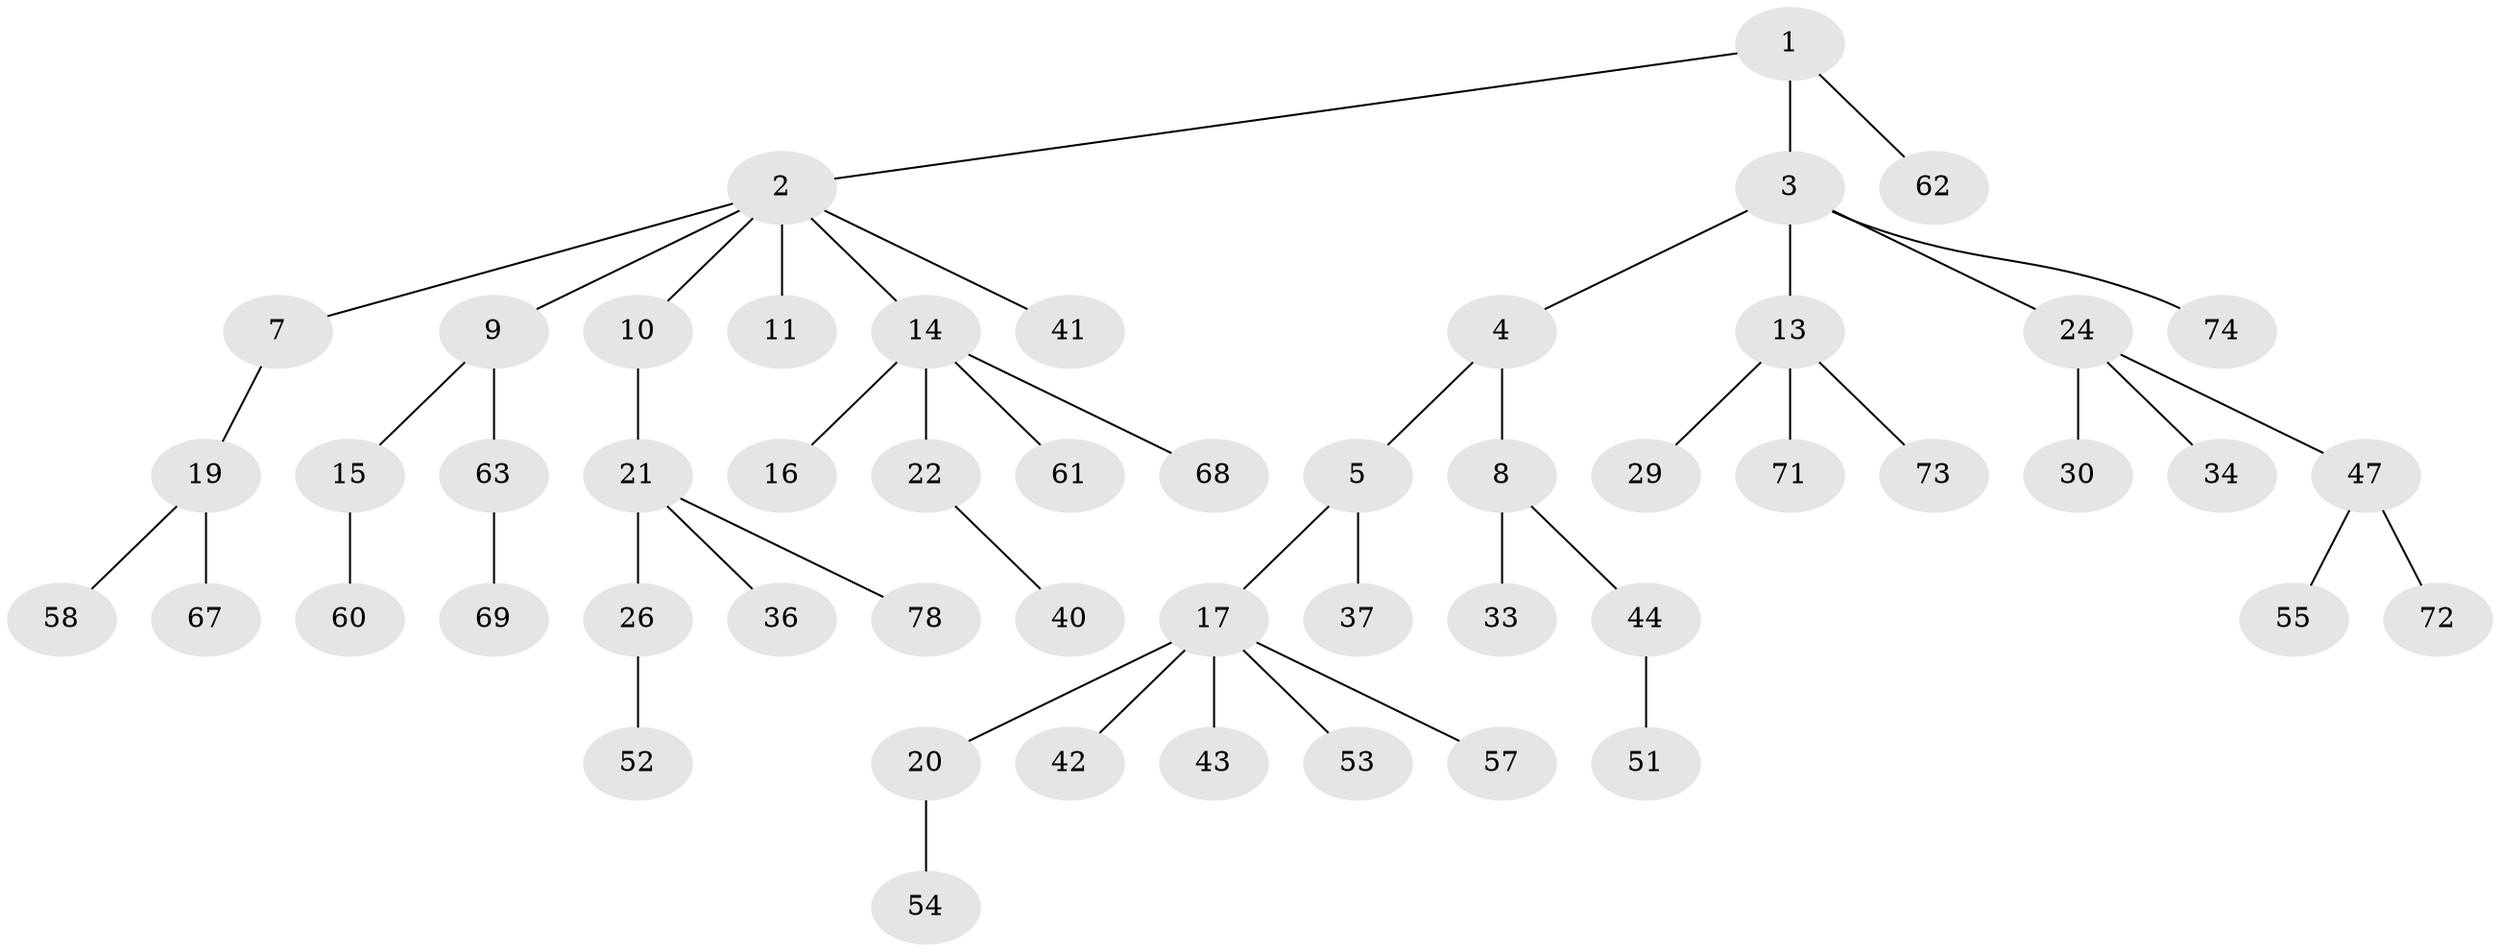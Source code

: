 // original degree distribution, {3: 0.1518987341772152, 6: 0.0379746835443038, 4: 0.06329113924050633, 2: 0.24050632911392406, 1: 0.4936708860759494, 5: 0.012658227848101266}
// Generated by graph-tools (version 1.1) at 2025/42/03/06/25 10:42:04]
// undirected, 52 vertices, 51 edges
graph export_dot {
graph [start="1"]
  node [color=gray90,style=filled];
  1;
  2 [super="+6"];
  3 [super="+35"];
  4 [super="+77"];
  5;
  7 [super="+18"];
  8 [super="+45"];
  9 [super="+48"];
  10;
  11 [super="+12"];
  13 [super="+28"];
  14 [super="+31"];
  15 [super="+59"];
  16 [super="+39"];
  17 [super="+27"];
  19 [super="+66"];
  20;
  21 [super="+23"];
  22 [super="+76"];
  24 [super="+25"];
  26 [super="+38"];
  29 [super="+50"];
  30 [super="+32"];
  33;
  34;
  36;
  37 [super="+64"];
  40;
  41;
  42;
  43;
  44 [super="+46"];
  47 [super="+49"];
  51;
  52;
  53;
  54 [super="+56"];
  55;
  57 [super="+75"];
  58;
  60;
  61;
  62;
  63 [super="+65"];
  67;
  68 [super="+70"];
  69;
  71;
  72;
  73;
  74;
  78 [super="+79"];
  1 -- 2;
  1 -- 3;
  1 -- 62;
  2 -- 9;
  2 -- 10;
  2 -- 11;
  2 -- 41;
  2 -- 14;
  2 -- 7;
  3 -- 4;
  3 -- 13;
  3 -- 24;
  3 -- 74;
  4 -- 5;
  4 -- 8;
  5 -- 17;
  5 -- 37;
  7 -- 19;
  8 -- 33;
  8 -- 44;
  9 -- 15;
  9 -- 63;
  10 -- 21;
  13 -- 29;
  13 -- 71;
  13 -- 73;
  14 -- 16;
  14 -- 22;
  14 -- 61;
  14 -- 68;
  15 -- 60;
  17 -- 20;
  17 -- 53;
  17 -- 57;
  17 -- 42;
  17 -- 43;
  19 -- 58;
  19 -- 67;
  20 -- 54;
  21 -- 26;
  21 -- 78;
  21 -- 36;
  22 -- 40;
  24 -- 30;
  24 -- 34;
  24 -- 47;
  26 -- 52;
  44 -- 51;
  47 -- 55;
  47 -- 72;
  63 -- 69;
}

